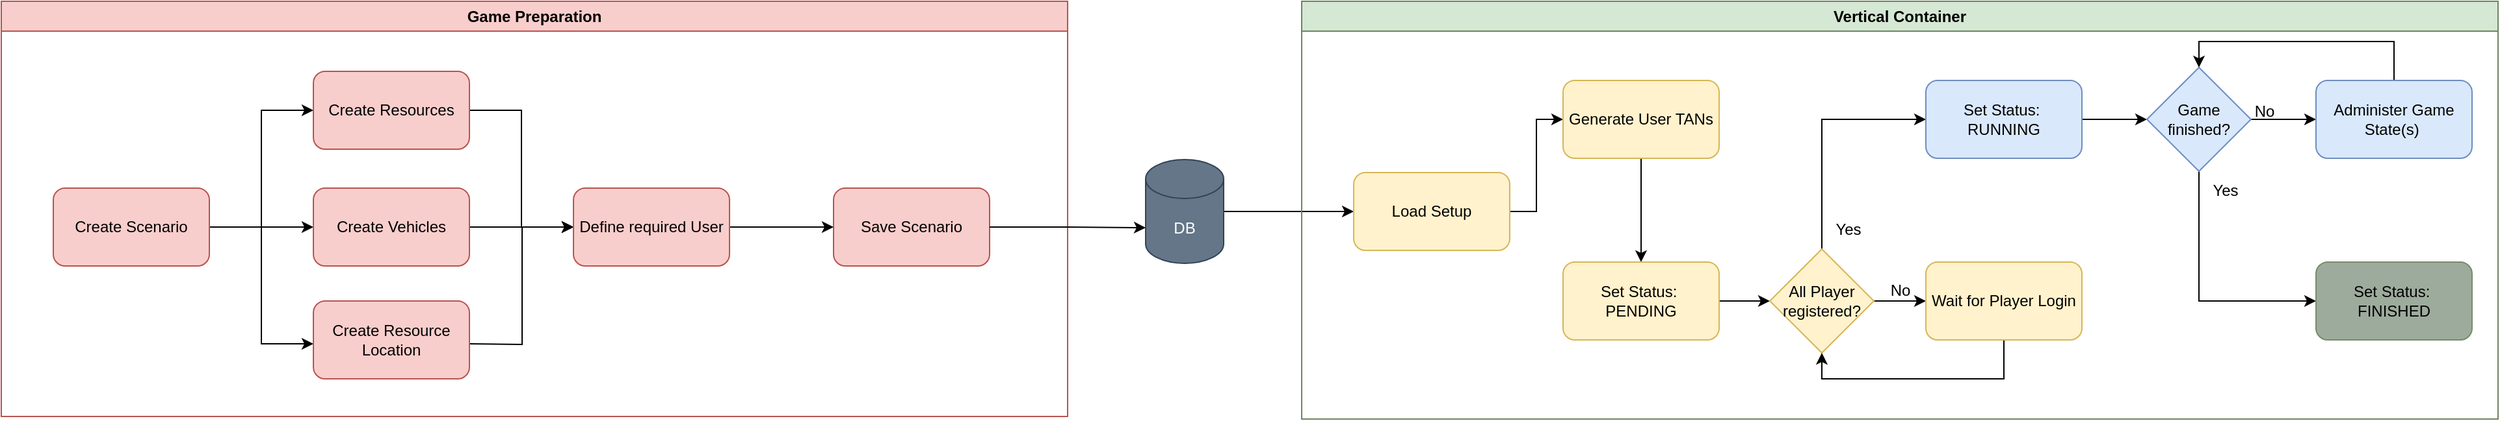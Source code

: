 <mxfile version="24.2.5" type="device">
  <diagram name="Seite-1" id="jwGKlgBvll2hSHj22Xl1">
    <mxGraphModel dx="797" dy="469" grid="1" gridSize="10" guides="1" tooltips="1" connect="1" arrows="1" fold="1" page="1" pageScale="1" pageWidth="827" pageHeight="1169" math="0" shadow="0">
      <root>
        <mxCell id="0" />
        <mxCell id="1" parent="0" />
        <mxCell id="WR4NxNSqYOuEq1dxUxkf-1" value="Game Preparation" style="swimlane;whiteSpace=wrap;html=1;fillColor=#f8cecc;strokeColor=#b85450;" vertex="1" parent="1">
          <mxGeometry x="40" y="120" width="820" height="320" as="geometry" />
        </mxCell>
        <mxCell id="WR4NxNSqYOuEq1dxUxkf-9" style="edgeStyle=orthogonalEdgeStyle;rounded=0;orthogonalLoop=1;jettySize=auto;html=1;entryX=0;entryY=0.5;entryDx=0;entryDy=0;" edge="1" parent="WR4NxNSqYOuEq1dxUxkf-1" source="WR4NxNSqYOuEq1dxUxkf-2" target="WR4NxNSqYOuEq1dxUxkf-4">
          <mxGeometry relative="1" as="geometry" />
        </mxCell>
        <mxCell id="WR4NxNSqYOuEq1dxUxkf-10" style="edgeStyle=orthogonalEdgeStyle;rounded=0;orthogonalLoop=1;jettySize=auto;html=1;entryX=0;entryY=0.5;entryDx=0;entryDy=0;" edge="1" parent="WR4NxNSqYOuEq1dxUxkf-1" source="WR4NxNSqYOuEq1dxUxkf-2" target="WR4NxNSqYOuEq1dxUxkf-3">
          <mxGeometry relative="1" as="geometry" />
        </mxCell>
        <mxCell id="WR4NxNSqYOuEq1dxUxkf-11" style="edgeStyle=orthogonalEdgeStyle;rounded=0;orthogonalLoop=1;jettySize=auto;html=1;entryX=0;entryY=0.5;entryDx=0;entryDy=0;" edge="1" parent="WR4NxNSqYOuEq1dxUxkf-1" source="WR4NxNSqYOuEq1dxUxkf-2">
          <mxGeometry relative="1" as="geometry">
            <mxPoint x="240" y="264.0" as="targetPoint" />
            <Array as="points">
              <mxPoint x="200" y="174" />
              <mxPoint x="200" y="264" />
            </Array>
          </mxGeometry>
        </mxCell>
        <mxCell id="WR4NxNSqYOuEq1dxUxkf-2" value="Create Scenario" style="rounded=1;whiteSpace=wrap;html=1;fillColor=#f8cecc;strokeColor=#b85450;" vertex="1" parent="WR4NxNSqYOuEq1dxUxkf-1">
          <mxGeometry x="40" y="144" width="120" height="60" as="geometry" />
        </mxCell>
        <mxCell id="WR4NxNSqYOuEq1dxUxkf-12" style="edgeStyle=orthogonalEdgeStyle;rounded=0;orthogonalLoop=1;jettySize=auto;html=1;entryX=0;entryY=0.5;entryDx=0;entryDy=0;" edge="1" parent="WR4NxNSqYOuEq1dxUxkf-1" source="WR4NxNSqYOuEq1dxUxkf-3" target="WR4NxNSqYOuEq1dxUxkf-8">
          <mxGeometry relative="1" as="geometry" />
        </mxCell>
        <mxCell id="WR4NxNSqYOuEq1dxUxkf-3" value="Create Resources" style="rounded=1;whiteSpace=wrap;html=1;fillColor=#f8cecc;strokeColor=#b85450;" vertex="1" parent="WR4NxNSqYOuEq1dxUxkf-1">
          <mxGeometry x="240" y="54" width="120" height="60" as="geometry" />
        </mxCell>
        <mxCell id="WR4NxNSqYOuEq1dxUxkf-13" style="edgeStyle=orthogonalEdgeStyle;rounded=0;orthogonalLoop=1;jettySize=auto;html=1;entryX=0;entryY=0.5;entryDx=0;entryDy=0;" edge="1" parent="WR4NxNSqYOuEq1dxUxkf-1" source="WR4NxNSqYOuEq1dxUxkf-4" target="WR4NxNSqYOuEq1dxUxkf-8">
          <mxGeometry relative="1" as="geometry" />
        </mxCell>
        <mxCell id="WR4NxNSqYOuEq1dxUxkf-4" value="Create Vehicles" style="rounded=1;whiteSpace=wrap;html=1;fillColor=#f8cecc;strokeColor=#b85450;" vertex="1" parent="WR4NxNSqYOuEq1dxUxkf-1">
          <mxGeometry x="240" y="144" width="120" height="60" as="geometry" />
        </mxCell>
        <mxCell id="WR4NxNSqYOuEq1dxUxkf-14" style="edgeStyle=orthogonalEdgeStyle;rounded=0;orthogonalLoop=1;jettySize=auto;html=1;entryX=0;entryY=0.5;entryDx=0;entryDy=0;" edge="1" parent="WR4NxNSqYOuEq1dxUxkf-1" target="WR4NxNSqYOuEq1dxUxkf-8">
          <mxGeometry relative="1" as="geometry">
            <mxPoint x="360" y="264.0" as="sourcePoint" />
          </mxGeometry>
        </mxCell>
        <mxCell id="WR4NxNSqYOuEq1dxUxkf-5" value="Create Resource Location" style="rounded=1;whiteSpace=wrap;html=1;fillColor=#f8cecc;strokeColor=#b85450;" vertex="1" parent="WR4NxNSqYOuEq1dxUxkf-1">
          <mxGeometry x="240" y="231" width="120" height="60" as="geometry" />
        </mxCell>
        <mxCell id="WR4NxNSqYOuEq1dxUxkf-6" value="Save Scenario" style="rounded=1;whiteSpace=wrap;html=1;fillColor=#f8cecc;strokeColor=#b85450;" vertex="1" parent="WR4NxNSqYOuEq1dxUxkf-1">
          <mxGeometry x="640" y="144" width="120" height="60" as="geometry" />
        </mxCell>
        <mxCell id="WR4NxNSqYOuEq1dxUxkf-15" style="edgeStyle=orthogonalEdgeStyle;rounded=0;orthogonalLoop=1;jettySize=auto;html=1;entryX=0;entryY=0.5;entryDx=0;entryDy=0;" edge="1" parent="WR4NxNSqYOuEq1dxUxkf-1" source="WR4NxNSqYOuEq1dxUxkf-8" target="WR4NxNSqYOuEq1dxUxkf-6">
          <mxGeometry relative="1" as="geometry" />
        </mxCell>
        <mxCell id="WR4NxNSqYOuEq1dxUxkf-8" value="Define required User" style="rounded=1;whiteSpace=wrap;html=1;fillColor=#f8cecc;strokeColor=#b85450;" vertex="1" parent="WR4NxNSqYOuEq1dxUxkf-1">
          <mxGeometry x="440" y="144" width="120" height="60" as="geometry" />
        </mxCell>
        <mxCell id="WR4NxNSqYOuEq1dxUxkf-42" style="edgeStyle=orthogonalEdgeStyle;rounded=0;orthogonalLoop=1;jettySize=auto;html=1;entryX=0;entryY=0.5;entryDx=0;entryDy=0;" edge="1" parent="1" source="WR4NxNSqYOuEq1dxUxkf-7" target="WR4NxNSqYOuEq1dxUxkf-18">
          <mxGeometry relative="1" as="geometry" />
        </mxCell>
        <mxCell id="WR4NxNSqYOuEq1dxUxkf-7" value="DB" style="shape=cylinder3;whiteSpace=wrap;html=1;boundedLbl=1;backgroundOutline=1;size=15;fillColor=#647687;fontColor=#ffffff;strokeColor=#314354;" vertex="1" parent="1">
          <mxGeometry x="920" y="242" width="60" height="80" as="geometry" />
        </mxCell>
        <mxCell id="WR4NxNSqYOuEq1dxUxkf-16" style="edgeStyle=orthogonalEdgeStyle;rounded=0;orthogonalLoop=1;jettySize=auto;html=1;entryX=0;entryY=0;entryDx=0;entryDy=52.5;entryPerimeter=0;" edge="1" parent="1" source="WR4NxNSqYOuEq1dxUxkf-6" target="WR4NxNSqYOuEq1dxUxkf-7">
          <mxGeometry relative="1" as="geometry" />
        </mxCell>
        <mxCell id="WR4NxNSqYOuEq1dxUxkf-17" value="Vertical Container" style="swimlane;whiteSpace=wrap;html=1;fillColor=#d5e8d4;strokeColor=#6e8462;" vertex="1" parent="1">
          <mxGeometry x="1040" y="120" width="920" height="322" as="geometry" />
        </mxCell>
        <mxCell id="WR4NxNSqYOuEq1dxUxkf-28" style="edgeStyle=orthogonalEdgeStyle;rounded=0;orthogonalLoop=1;jettySize=auto;html=1;entryX=0;entryY=0.5;entryDx=0;entryDy=0;" edge="1" parent="WR4NxNSqYOuEq1dxUxkf-17" source="WR4NxNSqYOuEq1dxUxkf-18" target="WR4NxNSqYOuEq1dxUxkf-19">
          <mxGeometry relative="1" as="geometry" />
        </mxCell>
        <mxCell id="WR4NxNSqYOuEq1dxUxkf-18" value="Load Setup" style="rounded=1;whiteSpace=wrap;html=1;fillColor=#fff2cc;strokeColor=#d6b656;" vertex="1" parent="WR4NxNSqYOuEq1dxUxkf-17">
          <mxGeometry x="40" y="132" width="120" height="60" as="geometry" />
        </mxCell>
        <mxCell id="WR4NxNSqYOuEq1dxUxkf-29" style="edgeStyle=orthogonalEdgeStyle;rounded=0;orthogonalLoop=1;jettySize=auto;html=1;entryX=0.5;entryY=0;entryDx=0;entryDy=0;" edge="1" parent="WR4NxNSqYOuEq1dxUxkf-17" source="WR4NxNSqYOuEq1dxUxkf-19" target="WR4NxNSqYOuEq1dxUxkf-20">
          <mxGeometry relative="1" as="geometry" />
        </mxCell>
        <mxCell id="WR4NxNSqYOuEq1dxUxkf-19" value="Generate User TANs" style="rounded=1;whiteSpace=wrap;html=1;fillColor=#fff2cc;strokeColor=#d6b656;" vertex="1" parent="WR4NxNSqYOuEq1dxUxkf-17">
          <mxGeometry x="201" y="61" width="120" height="60" as="geometry" />
        </mxCell>
        <mxCell id="WR4NxNSqYOuEq1dxUxkf-27" style="edgeStyle=orthogonalEdgeStyle;rounded=0;orthogonalLoop=1;jettySize=auto;html=1;entryX=0;entryY=0.5;entryDx=0;entryDy=0;" edge="1" parent="WR4NxNSqYOuEq1dxUxkf-17" source="WR4NxNSqYOuEq1dxUxkf-20" target="WR4NxNSqYOuEq1dxUxkf-21">
          <mxGeometry relative="1" as="geometry" />
        </mxCell>
        <mxCell id="WR4NxNSqYOuEq1dxUxkf-20" value="Set&amp;nbsp;&lt;span style=&quot;background-color: initial;&quot;&gt;Status:&amp;nbsp;&lt;/span&gt;&lt;div&gt;&lt;span style=&quot;background-color: initial;&quot;&gt;PENDING&lt;/span&gt;&lt;/div&gt;" style="rounded=1;whiteSpace=wrap;html=1;fillColor=#fff2cc;strokeColor=#d6b656;" vertex="1" parent="WR4NxNSqYOuEq1dxUxkf-17">
          <mxGeometry x="201" y="201" width="120" height="60" as="geometry" />
        </mxCell>
        <mxCell id="WR4NxNSqYOuEq1dxUxkf-25" style="edgeStyle=orthogonalEdgeStyle;rounded=0;orthogonalLoop=1;jettySize=auto;html=1;entryX=0;entryY=0.5;entryDx=0;entryDy=0;" edge="1" parent="WR4NxNSqYOuEq1dxUxkf-17" source="WR4NxNSqYOuEq1dxUxkf-21" target="WR4NxNSqYOuEq1dxUxkf-23">
          <mxGeometry relative="1" as="geometry" />
        </mxCell>
        <mxCell id="WR4NxNSqYOuEq1dxUxkf-30" style="edgeStyle=orthogonalEdgeStyle;rounded=0;orthogonalLoop=1;jettySize=auto;html=1;entryX=0;entryY=0.5;entryDx=0;entryDy=0;" edge="1" parent="WR4NxNSqYOuEq1dxUxkf-17" source="WR4NxNSqYOuEq1dxUxkf-21" target="WR4NxNSqYOuEq1dxUxkf-22">
          <mxGeometry relative="1" as="geometry">
            <Array as="points">
              <mxPoint x="400" y="91" />
            </Array>
          </mxGeometry>
        </mxCell>
        <mxCell id="WR4NxNSqYOuEq1dxUxkf-21" value="All Player&lt;div&gt;registered?&lt;/div&gt;" style="rhombus;whiteSpace=wrap;html=1;fillColor=#fff2cc;strokeColor=#d6b656;" vertex="1" parent="WR4NxNSqYOuEq1dxUxkf-17">
          <mxGeometry x="360" y="191" width="80" height="80" as="geometry" />
        </mxCell>
        <mxCell id="WR4NxNSqYOuEq1dxUxkf-34" style="edgeStyle=orthogonalEdgeStyle;rounded=0;orthogonalLoop=1;jettySize=auto;html=1;entryX=0;entryY=0.5;entryDx=0;entryDy=0;" edge="1" parent="WR4NxNSqYOuEq1dxUxkf-17" source="WR4NxNSqYOuEq1dxUxkf-22" target="WR4NxNSqYOuEq1dxUxkf-33">
          <mxGeometry relative="1" as="geometry" />
        </mxCell>
        <mxCell id="WR4NxNSqYOuEq1dxUxkf-22" value="Set&amp;nbsp;&lt;span style=&quot;background-color: initial;&quot;&gt;Status:&amp;nbsp;&lt;/span&gt;&lt;div&gt;RUNNING&lt;/div&gt;" style="rounded=1;whiteSpace=wrap;html=1;fillColor=#dae8fc;strokeColor=#6c8ebf;" vertex="1" parent="WR4NxNSqYOuEq1dxUxkf-17">
          <mxGeometry x="480" y="61" width="120" height="60" as="geometry" />
        </mxCell>
        <mxCell id="WR4NxNSqYOuEq1dxUxkf-26" style="edgeStyle=orthogonalEdgeStyle;rounded=0;orthogonalLoop=1;jettySize=auto;html=1;entryX=0.5;entryY=1;entryDx=0;entryDy=0;" edge="1" parent="WR4NxNSqYOuEq1dxUxkf-17" source="WR4NxNSqYOuEq1dxUxkf-23" target="WR4NxNSqYOuEq1dxUxkf-21">
          <mxGeometry relative="1" as="geometry">
            <Array as="points">
              <mxPoint x="540" y="291" />
              <mxPoint x="400" y="291" />
            </Array>
          </mxGeometry>
        </mxCell>
        <mxCell id="WR4NxNSqYOuEq1dxUxkf-23" value="Wait for Player Login" style="rounded=1;whiteSpace=wrap;html=1;fillColor=#fff2cc;strokeColor=#d6b656;" vertex="1" parent="WR4NxNSqYOuEq1dxUxkf-17">
          <mxGeometry x="480" y="201" width="120" height="60" as="geometry" />
        </mxCell>
        <mxCell id="WR4NxNSqYOuEq1dxUxkf-31" value="No" style="text;html=1;align=center;verticalAlign=middle;resizable=0;points=[];autosize=1;strokeColor=none;fillColor=none;" vertex="1" parent="WR4NxNSqYOuEq1dxUxkf-17">
          <mxGeometry x="440" y="208" width="40" height="30" as="geometry" />
        </mxCell>
        <mxCell id="WR4NxNSqYOuEq1dxUxkf-32" value="Yes" style="text;html=1;align=center;verticalAlign=middle;resizable=0;points=[];autosize=1;strokeColor=none;fillColor=none;" vertex="1" parent="WR4NxNSqYOuEq1dxUxkf-17">
          <mxGeometry x="400" y="161" width="40" height="30" as="geometry" />
        </mxCell>
        <mxCell id="WR4NxNSqYOuEq1dxUxkf-37" style="edgeStyle=orthogonalEdgeStyle;rounded=0;orthogonalLoop=1;jettySize=auto;html=1;entryX=0;entryY=0.5;entryDx=0;entryDy=0;" edge="1" parent="WR4NxNSqYOuEq1dxUxkf-17" source="WR4NxNSqYOuEq1dxUxkf-33" target="WR4NxNSqYOuEq1dxUxkf-35">
          <mxGeometry relative="1" as="geometry" />
        </mxCell>
        <mxCell id="WR4NxNSqYOuEq1dxUxkf-38" style="edgeStyle=orthogonalEdgeStyle;rounded=0;orthogonalLoop=1;jettySize=auto;html=1;entryX=0;entryY=0.5;entryDx=0;entryDy=0;" edge="1" parent="WR4NxNSqYOuEq1dxUxkf-17" source="WR4NxNSqYOuEq1dxUxkf-33" target="WR4NxNSqYOuEq1dxUxkf-36">
          <mxGeometry relative="1" as="geometry">
            <Array as="points">
              <mxPoint x="690" y="231" />
            </Array>
          </mxGeometry>
        </mxCell>
        <mxCell id="WR4NxNSqYOuEq1dxUxkf-33" value="Game&lt;div&gt;finished?&lt;/div&gt;" style="rhombus;whiteSpace=wrap;html=1;fillColor=#dae8fc;strokeColor=#6c8ebf;" vertex="1" parent="WR4NxNSqYOuEq1dxUxkf-17">
          <mxGeometry x="650" y="51" width="80" height="80" as="geometry" />
        </mxCell>
        <mxCell id="WR4NxNSqYOuEq1dxUxkf-39" style="edgeStyle=orthogonalEdgeStyle;rounded=0;orthogonalLoop=1;jettySize=auto;html=1;entryX=0.5;entryY=0;entryDx=0;entryDy=0;" edge="1" parent="WR4NxNSqYOuEq1dxUxkf-17" source="WR4NxNSqYOuEq1dxUxkf-35" target="WR4NxNSqYOuEq1dxUxkf-33">
          <mxGeometry relative="1" as="geometry">
            <Array as="points">
              <mxPoint x="840" y="31" />
              <mxPoint x="690" y="31" />
            </Array>
          </mxGeometry>
        </mxCell>
        <mxCell id="WR4NxNSqYOuEq1dxUxkf-35" value="Administer Game State(s)&amp;nbsp;" style="rounded=1;whiteSpace=wrap;html=1;fillColor=#dae8fc;strokeColor=#6c8ebf;" vertex="1" parent="WR4NxNSqYOuEq1dxUxkf-17">
          <mxGeometry x="780" y="61" width="120" height="60" as="geometry" />
        </mxCell>
        <mxCell id="WR4NxNSqYOuEq1dxUxkf-36" value="Set&amp;nbsp;&lt;span style=&quot;background-color: initial;&quot;&gt;Status:&amp;nbsp;&lt;/span&gt;&lt;div&gt;FINISHED&lt;/div&gt;" style="rounded=1;whiteSpace=wrap;html=1;fillColor=#9DAB9C;strokeColor=#768c69;" vertex="1" parent="WR4NxNSqYOuEq1dxUxkf-17">
          <mxGeometry x="780" y="201" width="120" height="60" as="geometry" />
        </mxCell>
        <mxCell id="WR4NxNSqYOuEq1dxUxkf-43" value="No" style="text;html=1;align=center;verticalAlign=middle;resizable=0;points=[];autosize=1;strokeColor=none;fillColor=none;" vertex="1" parent="WR4NxNSqYOuEq1dxUxkf-17">
          <mxGeometry x="720" y="70" width="40" height="30" as="geometry" />
        </mxCell>
        <mxCell id="WR4NxNSqYOuEq1dxUxkf-44" value="Yes" style="text;html=1;align=center;verticalAlign=middle;resizable=0;points=[];autosize=1;strokeColor=none;fillColor=none;" vertex="1" parent="WR4NxNSqYOuEq1dxUxkf-17">
          <mxGeometry x="690" y="131" width="40" height="30" as="geometry" />
        </mxCell>
      </root>
    </mxGraphModel>
  </diagram>
</mxfile>
